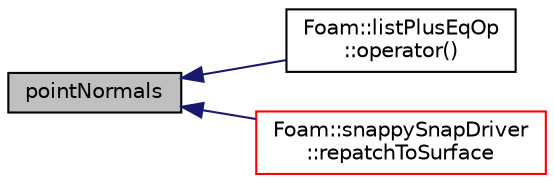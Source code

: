 digraph "pointNormals"
{
  bgcolor="transparent";
  edge [fontname="Helvetica",fontsize="10",labelfontname="Helvetica",labelfontsize="10"];
  node [fontname="Helvetica",fontsize="10",shape=record];
  rankdir="LR";
  Node1 [label="pointNormals",height=0.2,width=0.4,color="black", fillcolor="grey75", style="filled", fontcolor="black"];
  Node1 -> Node2 [dir="back",color="midnightblue",fontsize="10",style="solid",fontname="Helvetica"];
  Node2 [label="Foam::listPlusEqOp\l::operator()",height=0.2,width=0.4,color="black",URL="$a01394.html#ae4420a9fd791f5ab9ebad1a3150ba899"];
  Node1 -> Node3 [dir="back",color="midnightblue",fontsize="10",style="solid",fontname="Helvetica"];
  Node3 [label="Foam::snappySnapDriver\l::repatchToSurface",height=0.2,width=0.4,color="red",URL="$a02428.html#abf0c9c836463b6164ef331dce238b2fa",tooltip="Repatch faces according to surface nearest the face centre. "];
}
